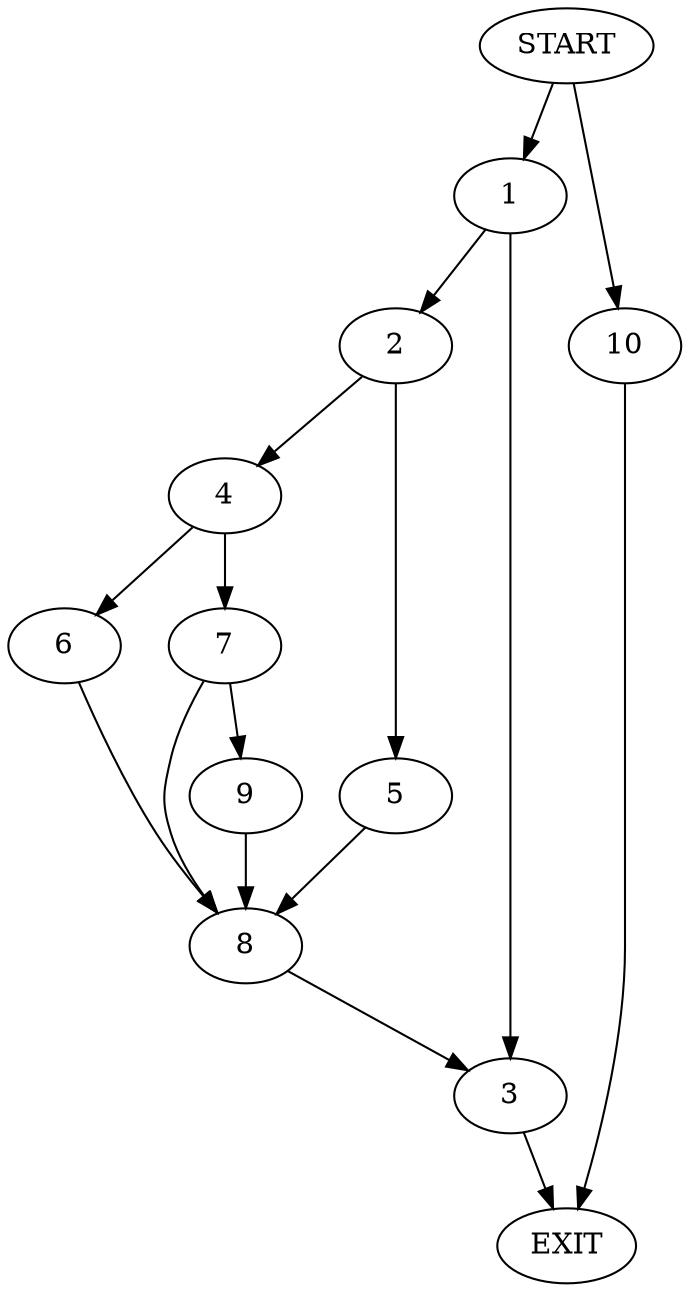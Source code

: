 digraph {
0 [label="START"]
11 [label="EXIT"]
0 -> 1
1 -> 2
1 -> 3
3 -> 11
2 -> 4
2 -> 5
4 -> 6
4 -> 7
5 -> 8
8 -> 3
6 -> 8
7 -> 9
7 -> 8
9 -> 8
0 -> 10
10 -> 11
}
